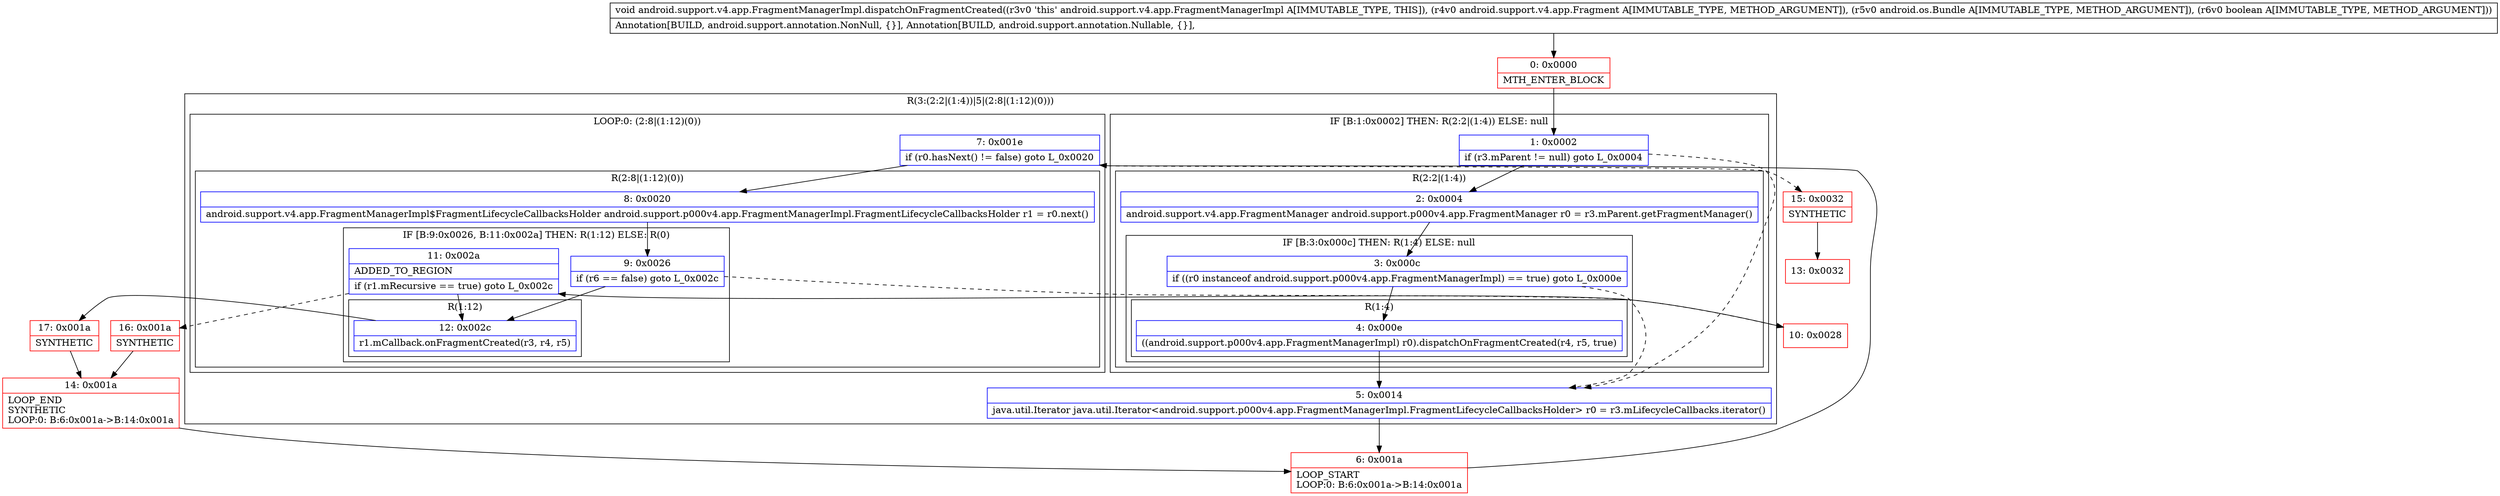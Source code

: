 digraph "CFG forandroid.support.v4.app.FragmentManagerImpl.dispatchOnFragmentCreated(Landroid\/support\/v4\/app\/Fragment;Landroid\/os\/Bundle;Z)V" {
subgraph cluster_Region_1630804900 {
label = "R(3:(2:2|(1:4))|5|(2:8|(1:12)(0)))";
node [shape=record,color=blue];
subgraph cluster_IfRegion_1094638431 {
label = "IF [B:1:0x0002] THEN: R(2:2|(1:4)) ELSE: null";
node [shape=record,color=blue];
Node_1 [shape=record,label="{1\:\ 0x0002|if (r3.mParent != null) goto L_0x0004\l}"];
subgraph cluster_Region_1190936894 {
label = "R(2:2|(1:4))";
node [shape=record,color=blue];
Node_2 [shape=record,label="{2\:\ 0x0004|android.support.v4.app.FragmentManager android.support.p000v4.app.FragmentManager r0 = r3.mParent.getFragmentManager()\l}"];
subgraph cluster_IfRegion_1368442020 {
label = "IF [B:3:0x000c] THEN: R(1:4) ELSE: null";
node [shape=record,color=blue];
Node_3 [shape=record,label="{3\:\ 0x000c|if ((r0 instanceof android.support.p000v4.app.FragmentManagerImpl) == true) goto L_0x000e\l}"];
subgraph cluster_Region_991124704 {
label = "R(1:4)";
node [shape=record,color=blue];
Node_4 [shape=record,label="{4\:\ 0x000e|((android.support.p000v4.app.FragmentManagerImpl) r0).dispatchOnFragmentCreated(r4, r5, true)\l}"];
}
}
}
}
Node_5 [shape=record,label="{5\:\ 0x0014|java.util.Iterator java.util.Iterator\<android.support.p000v4.app.FragmentManagerImpl.FragmentLifecycleCallbacksHolder\> r0 = r3.mLifecycleCallbacks.iterator()\l}"];
subgraph cluster_LoopRegion_2068305013 {
label = "LOOP:0: (2:8|(1:12)(0))";
node [shape=record,color=blue];
Node_7 [shape=record,label="{7\:\ 0x001e|if (r0.hasNext() != false) goto L_0x0020\l}"];
subgraph cluster_Region_1619984035 {
label = "R(2:8|(1:12)(0))";
node [shape=record,color=blue];
Node_8 [shape=record,label="{8\:\ 0x0020|android.support.v4.app.FragmentManagerImpl$FragmentLifecycleCallbacksHolder android.support.p000v4.app.FragmentManagerImpl.FragmentLifecycleCallbacksHolder r1 = r0.next()\l}"];
subgraph cluster_IfRegion_1114964893 {
label = "IF [B:9:0x0026, B:11:0x002a] THEN: R(1:12) ELSE: R(0)";
node [shape=record,color=blue];
Node_9 [shape=record,label="{9\:\ 0x0026|if (r6 == false) goto L_0x002c\l}"];
Node_11 [shape=record,label="{11\:\ 0x002a|ADDED_TO_REGION\l|if (r1.mRecursive == true) goto L_0x002c\l}"];
subgraph cluster_Region_64870732 {
label = "R(1:12)";
node [shape=record,color=blue];
Node_12 [shape=record,label="{12\:\ 0x002c|r1.mCallback.onFragmentCreated(r3, r4, r5)\l}"];
}
subgraph cluster_Region_1480022099 {
label = "R(0)";
node [shape=record,color=blue];
}
}
}
}
}
Node_0 [shape=record,color=red,label="{0\:\ 0x0000|MTH_ENTER_BLOCK\l}"];
Node_6 [shape=record,color=red,label="{6\:\ 0x001a|LOOP_START\lLOOP:0: B:6:0x001a\-\>B:14:0x001a\l}"];
Node_10 [shape=record,color=red,label="{10\:\ 0x0028}"];
Node_13 [shape=record,color=red,label="{13\:\ 0x0032}"];
Node_14 [shape=record,color=red,label="{14\:\ 0x001a|LOOP_END\lSYNTHETIC\lLOOP:0: B:6:0x001a\-\>B:14:0x001a\l}"];
Node_15 [shape=record,color=red,label="{15\:\ 0x0032|SYNTHETIC\l}"];
Node_16 [shape=record,color=red,label="{16\:\ 0x001a|SYNTHETIC\l}"];
Node_17 [shape=record,color=red,label="{17\:\ 0x001a|SYNTHETIC\l}"];
MethodNode[shape=record,label="{void android.support.v4.app.FragmentManagerImpl.dispatchOnFragmentCreated((r3v0 'this' android.support.v4.app.FragmentManagerImpl A[IMMUTABLE_TYPE, THIS]), (r4v0 android.support.v4.app.Fragment A[IMMUTABLE_TYPE, METHOD_ARGUMENT]), (r5v0 android.os.Bundle A[IMMUTABLE_TYPE, METHOD_ARGUMENT]), (r6v0 boolean A[IMMUTABLE_TYPE, METHOD_ARGUMENT]))  | Annotation[BUILD, android.support.annotation.NonNull, \{\}], Annotation[BUILD, android.support.annotation.Nullable, \{\}], \l}"];
MethodNode -> Node_0;
Node_1 -> Node_2;
Node_1 -> Node_5[style=dashed];
Node_2 -> Node_3;
Node_3 -> Node_4;
Node_3 -> Node_5[style=dashed];
Node_4 -> Node_5;
Node_5 -> Node_6;
Node_7 -> Node_8;
Node_7 -> Node_15[style=dashed];
Node_8 -> Node_9;
Node_9 -> Node_10[style=dashed];
Node_9 -> Node_12;
Node_11 -> Node_12;
Node_11 -> Node_16[style=dashed];
Node_12 -> Node_17;
Node_0 -> Node_1;
Node_6 -> Node_7;
Node_10 -> Node_11;
Node_14 -> Node_6;
Node_15 -> Node_13;
Node_16 -> Node_14;
Node_17 -> Node_14;
}


